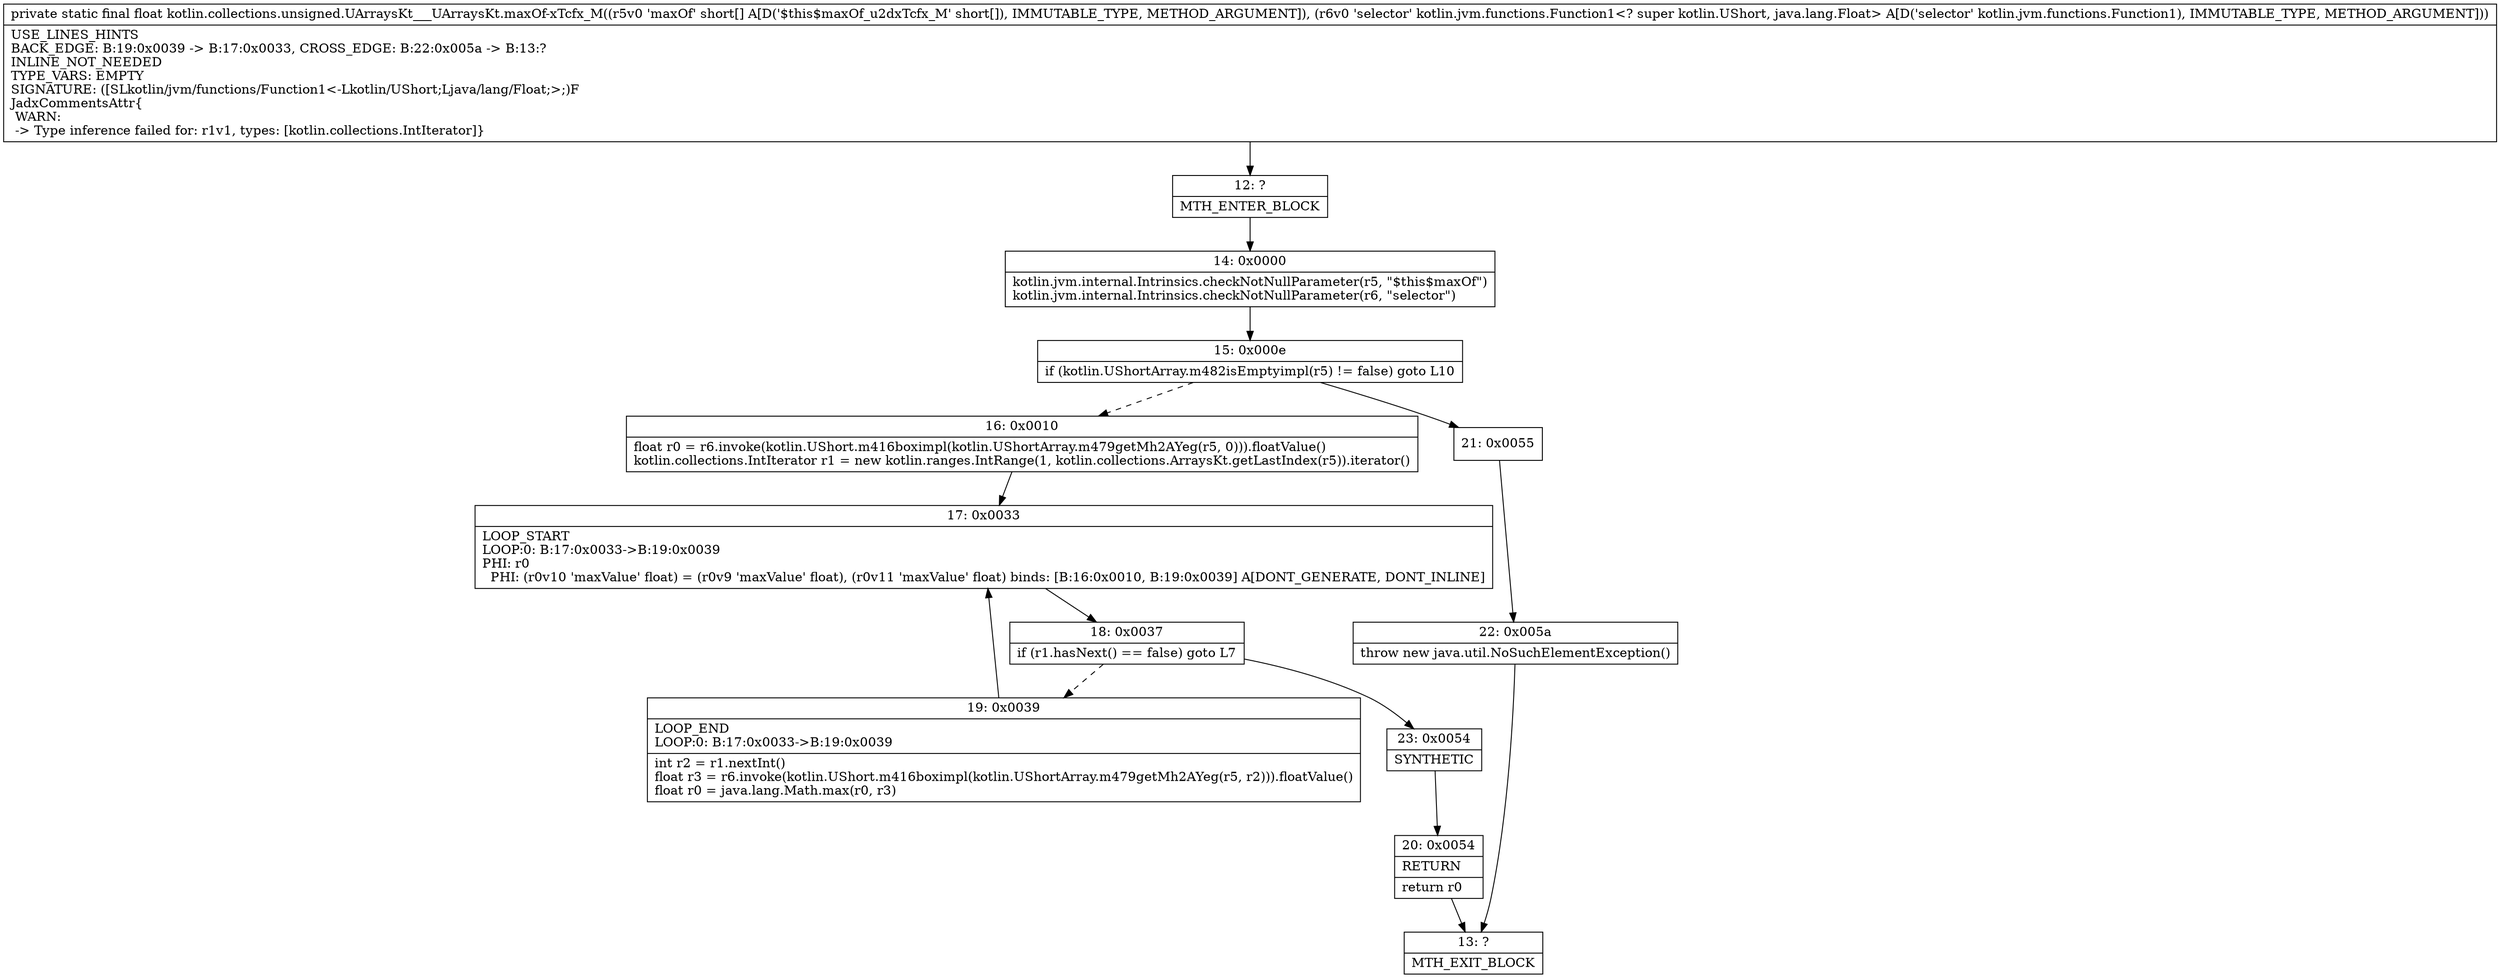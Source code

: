 digraph "CFG forkotlin.collections.unsigned.UArraysKt___UArraysKt.maxOf\-xTcfx_M([SLkotlin\/jvm\/functions\/Function1;)F" {
Node_12 [shape=record,label="{12\:\ ?|MTH_ENTER_BLOCK\l}"];
Node_14 [shape=record,label="{14\:\ 0x0000|kotlin.jvm.internal.Intrinsics.checkNotNullParameter(r5, \"$this$maxOf\")\lkotlin.jvm.internal.Intrinsics.checkNotNullParameter(r6, \"selector\")\l}"];
Node_15 [shape=record,label="{15\:\ 0x000e|if (kotlin.UShortArray.m482isEmptyimpl(r5) != false) goto L10\l}"];
Node_16 [shape=record,label="{16\:\ 0x0010|float r0 = r6.invoke(kotlin.UShort.m416boximpl(kotlin.UShortArray.m479getMh2AYeg(r5, 0))).floatValue()\lkotlin.collections.IntIterator r1 = new kotlin.ranges.IntRange(1, kotlin.collections.ArraysKt.getLastIndex(r5)).iterator()\l}"];
Node_17 [shape=record,label="{17\:\ 0x0033|LOOP_START\lLOOP:0: B:17:0x0033\-\>B:19:0x0039\lPHI: r0 \l  PHI: (r0v10 'maxValue' float) = (r0v9 'maxValue' float), (r0v11 'maxValue' float) binds: [B:16:0x0010, B:19:0x0039] A[DONT_GENERATE, DONT_INLINE]\l}"];
Node_18 [shape=record,label="{18\:\ 0x0037|if (r1.hasNext() == false) goto L7\l}"];
Node_19 [shape=record,label="{19\:\ 0x0039|LOOP_END\lLOOP:0: B:17:0x0033\-\>B:19:0x0039\l|int r2 = r1.nextInt()\lfloat r3 = r6.invoke(kotlin.UShort.m416boximpl(kotlin.UShortArray.m479getMh2AYeg(r5, r2))).floatValue()\lfloat r0 = java.lang.Math.max(r0, r3)\l}"];
Node_23 [shape=record,label="{23\:\ 0x0054|SYNTHETIC\l}"];
Node_20 [shape=record,label="{20\:\ 0x0054|RETURN\l|return r0\l}"];
Node_13 [shape=record,label="{13\:\ ?|MTH_EXIT_BLOCK\l}"];
Node_21 [shape=record,label="{21\:\ 0x0055}"];
Node_22 [shape=record,label="{22\:\ 0x005a|throw new java.util.NoSuchElementException()\l}"];
MethodNode[shape=record,label="{private static final float kotlin.collections.unsigned.UArraysKt___UArraysKt.maxOf\-xTcfx_M((r5v0 'maxOf' short[] A[D('$this$maxOf_u2dxTcfx_M' short[]), IMMUTABLE_TYPE, METHOD_ARGUMENT]), (r6v0 'selector' kotlin.jvm.functions.Function1\<? super kotlin.UShort, java.lang.Float\> A[D('selector' kotlin.jvm.functions.Function1), IMMUTABLE_TYPE, METHOD_ARGUMENT]))  | USE_LINES_HINTS\lBACK_EDGE: B:19:0x0039 \-\> B:17:0x0033, CROSS_EDGE: B:22:0x005a \-\> B:13:?\lINLINE_NOT_NEEDED\lTYPE_VARS: EMPTY\lSIGNATURE: ([SLkotlin\/jvm\/functions\/Function1\<\-Lkotlin\/UShort;Ljava\/lang\/Float;\>;)F\lJadxCommentsAttr\{\l WARN: \l \-\> Type inference failed for: r1v1, types: [kotlin.collections.IntIterator]\}\l}"];
MethodNode -> Node_12;Node_12 -> Node_14;
Node_14 -> Node_15;
Node_15 -> Node_16[style=dashed];
Node_15 -> Node_21;
Node_16 -> Node_17;
Node_17 -> Node_18;
Node_18 -> Node_19[style=dashed];
Node_18 -> Node_23;
Node_19 -> Node_17;
Node_23 -> Node_20;
Node_20 -> Node_13;
Node_21 -> Node_22;
Node_22 -> Node_13;
}

